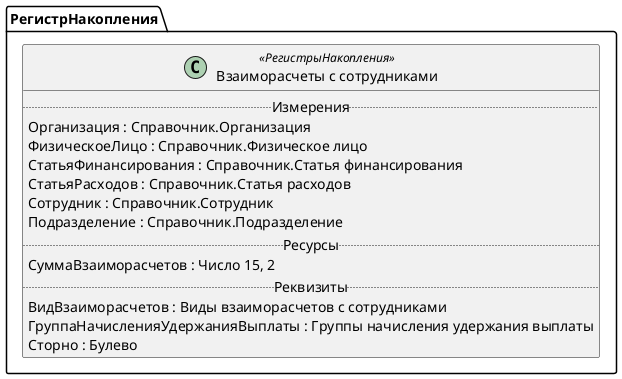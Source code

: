 ﻿@startuml ВзаиморасчетыССотрудниками
'!include templates.wsd
'..\include templates.wsd
class РегистрНакопления.ВзаиморасчетыССотрудниками as "Взаиморасчеты с сотрудниками" <<РегистрыНакопления>>
{
..Измерения..
Организация : Справочник.Организация
ФизическоеЛицо : Справочник.Физическое лицо
СтатьяФинансирования : Справочник.Статья финансирования
СтатьяРасходов : Справочник.Статья расходов
Сотрудник : Справочник.Сотрудник
Подразделение : Справочник.Подразделение
..Ресурсы..
СуммаВзаиморасчетов : Число 15, 2
..Реквизиты..
ВидВзаиморасчетов : Виды взаиморасчетов с сотрудниками
ГруппаНачисленияУдержанияВыплаты : Группы начисления удержания выплаты
Сторно : Булево
}
@enduml
